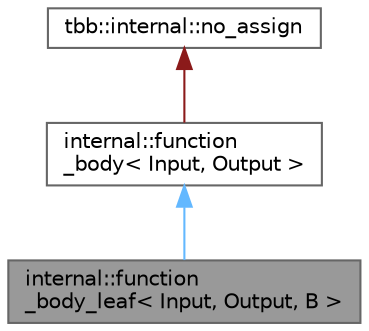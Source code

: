 digraph "internal::function_body_leaf&lt; Input, Output, B &gt;"
{
 // LATEX_PDF_SIZE
  bgcolor="transparent";
  edge [fontname=Helvetica,fontsize=10,labelfontname=Helvetica,labelfontsize=10];
  node [fontname=Helvetica,fontsize=10,shape=box,height=0.2,width=0.4];
  Node1 [id="Node000001",label="internal::function\l_body_leaf\< Input, Output, B \>",height=0.2,width=0.4,color="gray40", fillcolor="grey60", style="filled", fontcolor="black",tooltip="the leaf for function_body"];
  Node2 -> Node1 [id="edge1_Node000001_Node000002",dir="back",color="steelblue1",style="solid",tooltip=" "];
  Node2 [id="Node000002",label="internal::function\l_body\< Input, Output \>",height=0.2,width=0.4,color="gray40", fillcolor="white", style="filled",URL="$classinternal_1_1function__body.html",tooltip="A functor that takes an Input and generates an Output"];
  Node3 -> Node2 [id="edge2_Node000002_Node000003",dir="back",color="firebrick4",style="solid",tooltip=" "];
  Node3 [id="Node000003",label="tbb::internal::no_assign",height=0.2,width=0.4,color="gray40", fillcolor="white", style="filled",tooltip=" "];
}
